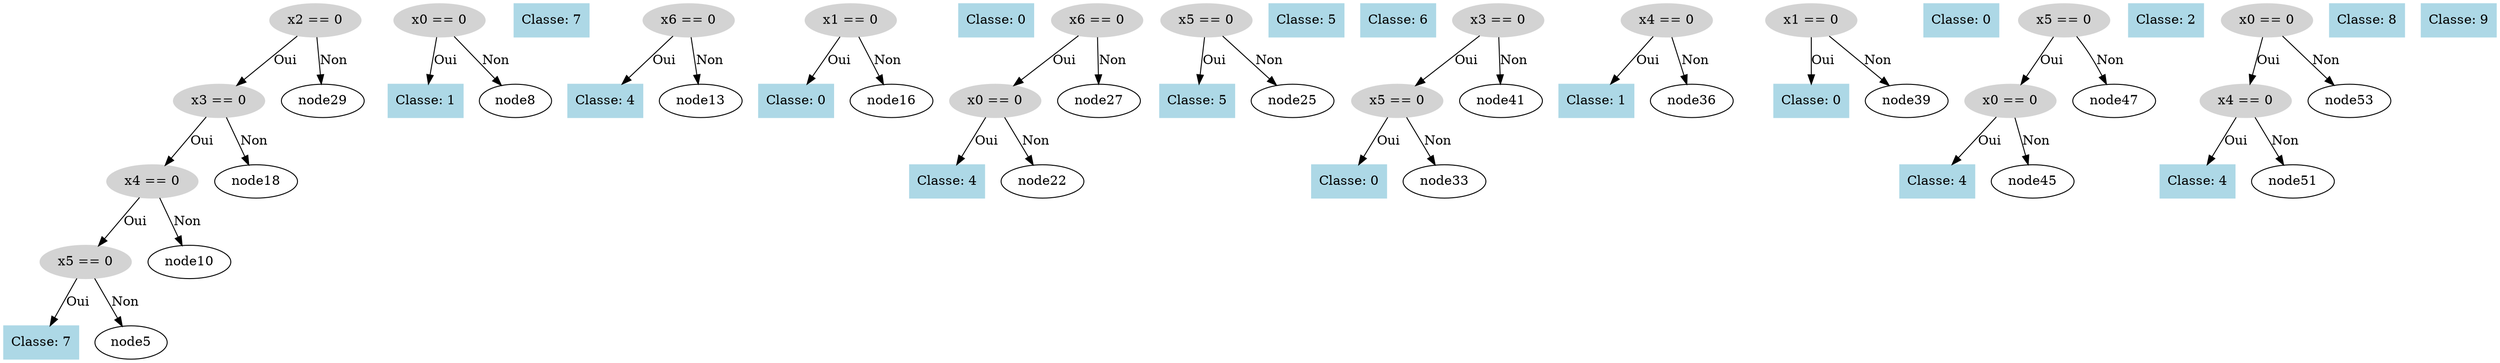 digraph DecisionTree {
  node0 [label="x2 == 0", shape=ellipse, style=filled, color=lightgray];
  node0 -> node1 [label="Oui"];
  node1 [label="x3 == 0", shape=ellipse, style=filled, color=lightgray];
  node1 -> node2 [label="Oui"];
  node2 [label="x4 == 0", shape=ellipse, style=filled, color=lightgray];
  node2 -> node3 [label="Oui"];
  node3 [label="x5 == 0", shape=ellipse, style=filled, color=lightgray];
  node3 -> node4 [label="Oui"];
  node4 [label="Classe: 7", shape=box, style=filled, color=lightblue];
  node3 -> node5 [label="Non"];
  node6 [label="x0 == 0", shape=ellipse, style=filled, color=lightgray];
  node6 -> node7 [label="Oui"];
  node7 [label="Classe: 1", shape=box, style=filled, color=lightblue];
  node6 -> node8 [label="Non"];
  node9 [label="Classe: 7", shape=box, style=filled, color=lightblue];
  node2 -> node10 [label="Non"];
  node11 [label="x6 == 0", shape=ellipse, style=filled, color=lightgray];
  node11 -> node12 [label="Oui"];
  node12 [label="Classe: 4", shape=box, style=filled, color=lightblue];
  node11 -> node13 [label="Non"];
  node14 [label="x1 == 0", shape=ellipse, style=filled, color=lightgray];
  node14 -> node15 [label="Oui"];
  node15 [label="Classe: 0", shape=box, style=filled, color=lightblue];
  node14 -> node16 [label="Non"];
  node17 [label="Classe: 0", shape=box, style=filled, color=lightblue];
  node1 -> node18 [label="Non"];
  node19 [label="x6 == 0", shape=ellipse, style=filled, color=lightgray];
  node19 -> node20 [label="Oui"];
  node20 [label="x0 == 0", shape=ellipse, style=filled, color=lightgray];
  node20 -> node21 [label="Oui"];
  node21 [label="Classe: 4", shape=box, style=filled, color=lightblue];
  node20 -> node22 [label="Non"];
  node23 [label="x5 == 0", shape=ellipse, style=filled, color=lightgray];
  node23 -> node24 [label="Oui"];
  node24 [label="Classe: 5", shape=box, style=filled, color=lightblue];
  node23 -> node25 [label="Non"];
  node26 [label="Classe: 5", shape=box, style=filled, color=lightblue];
  node19 -> node27 [label="Non"];
  node28 [label="Classe: 6", shape=box, style=filled, color=lightblue];
  node0 -> node29 [label="Non"];
  node30 [label="x3 == 0", shape=ellipse, style=filled, color=lightgray];
  node30 -> node31 [label="Oui"];
  node31 [label="x5 == 0", shape=ellipse, style=filled, color=lightgray];
  node31 -> node32 [label="Oui"];
  node32 [label="Classe: 0", shape=box, style=filled, color=lightblue];
  node31 -> node33 [label="Non"];
  node34 [label="x4 == 0", shape=ellipse, style=filled, color=lightgray];
  node34 -> node35 [label="Oui"];
  node35 [label="Classe: 1", shape=box, style=filled, color=lightblue];
  node34 -> node36 [label="Non"];
  node37 [label="x1 == 0", shape=ellipse, style=filled, color=lightgray];
  node37 -> node38 [label="Oui"];
  node38 [label="Classe: 0", shape=box, style=filled, color=lightblue];
  node37 -> node39 [label="Non"];
  node40 [label="Classe: 0", shape=box, style=filled, color=lightblue];
  node30 -> node41 [label="Non"];
  node42 [label="x5 == 0", shape=ellipse, style=filled, color=lightgray];
  node42 -> node43 [label="Oui"];
  node43 [label="x0 == 0", shape=ellipse, style=filled, color=lightgray];
  node43 -> node44 [label="Oui"];
  node44 [label="Classe: 4", shape=box, style=filled, color=lightblue];
  node43 -> node45 [label="Non"];
  node46 [label="Classe: 2", shape=box, style=filled, color=lightblue];
  node42 -> node47 [label="Non"];
  node48 [label="x0 == 0", shape=ellipse, style=filled, color=lightgray];
  node48 -> node49 [label="Oui"];
  node49 [label="x4 == 0", shape=ellipse, style=filled, color=lightgray];
  node49 -> node50 [label="Oui"];
  node50 [label="Classe: 4", shape=box, style=filled, color=lightblue];
  node49 -> node51 [label="Non"];
  node52 [label="Classe: 8", shape=box, style=filled, color=lightblue];
  node48 -> node53 [label="Non"];
  node54 [label="Classe: 9", shape=box, style=filled, color=lightblue];
}
